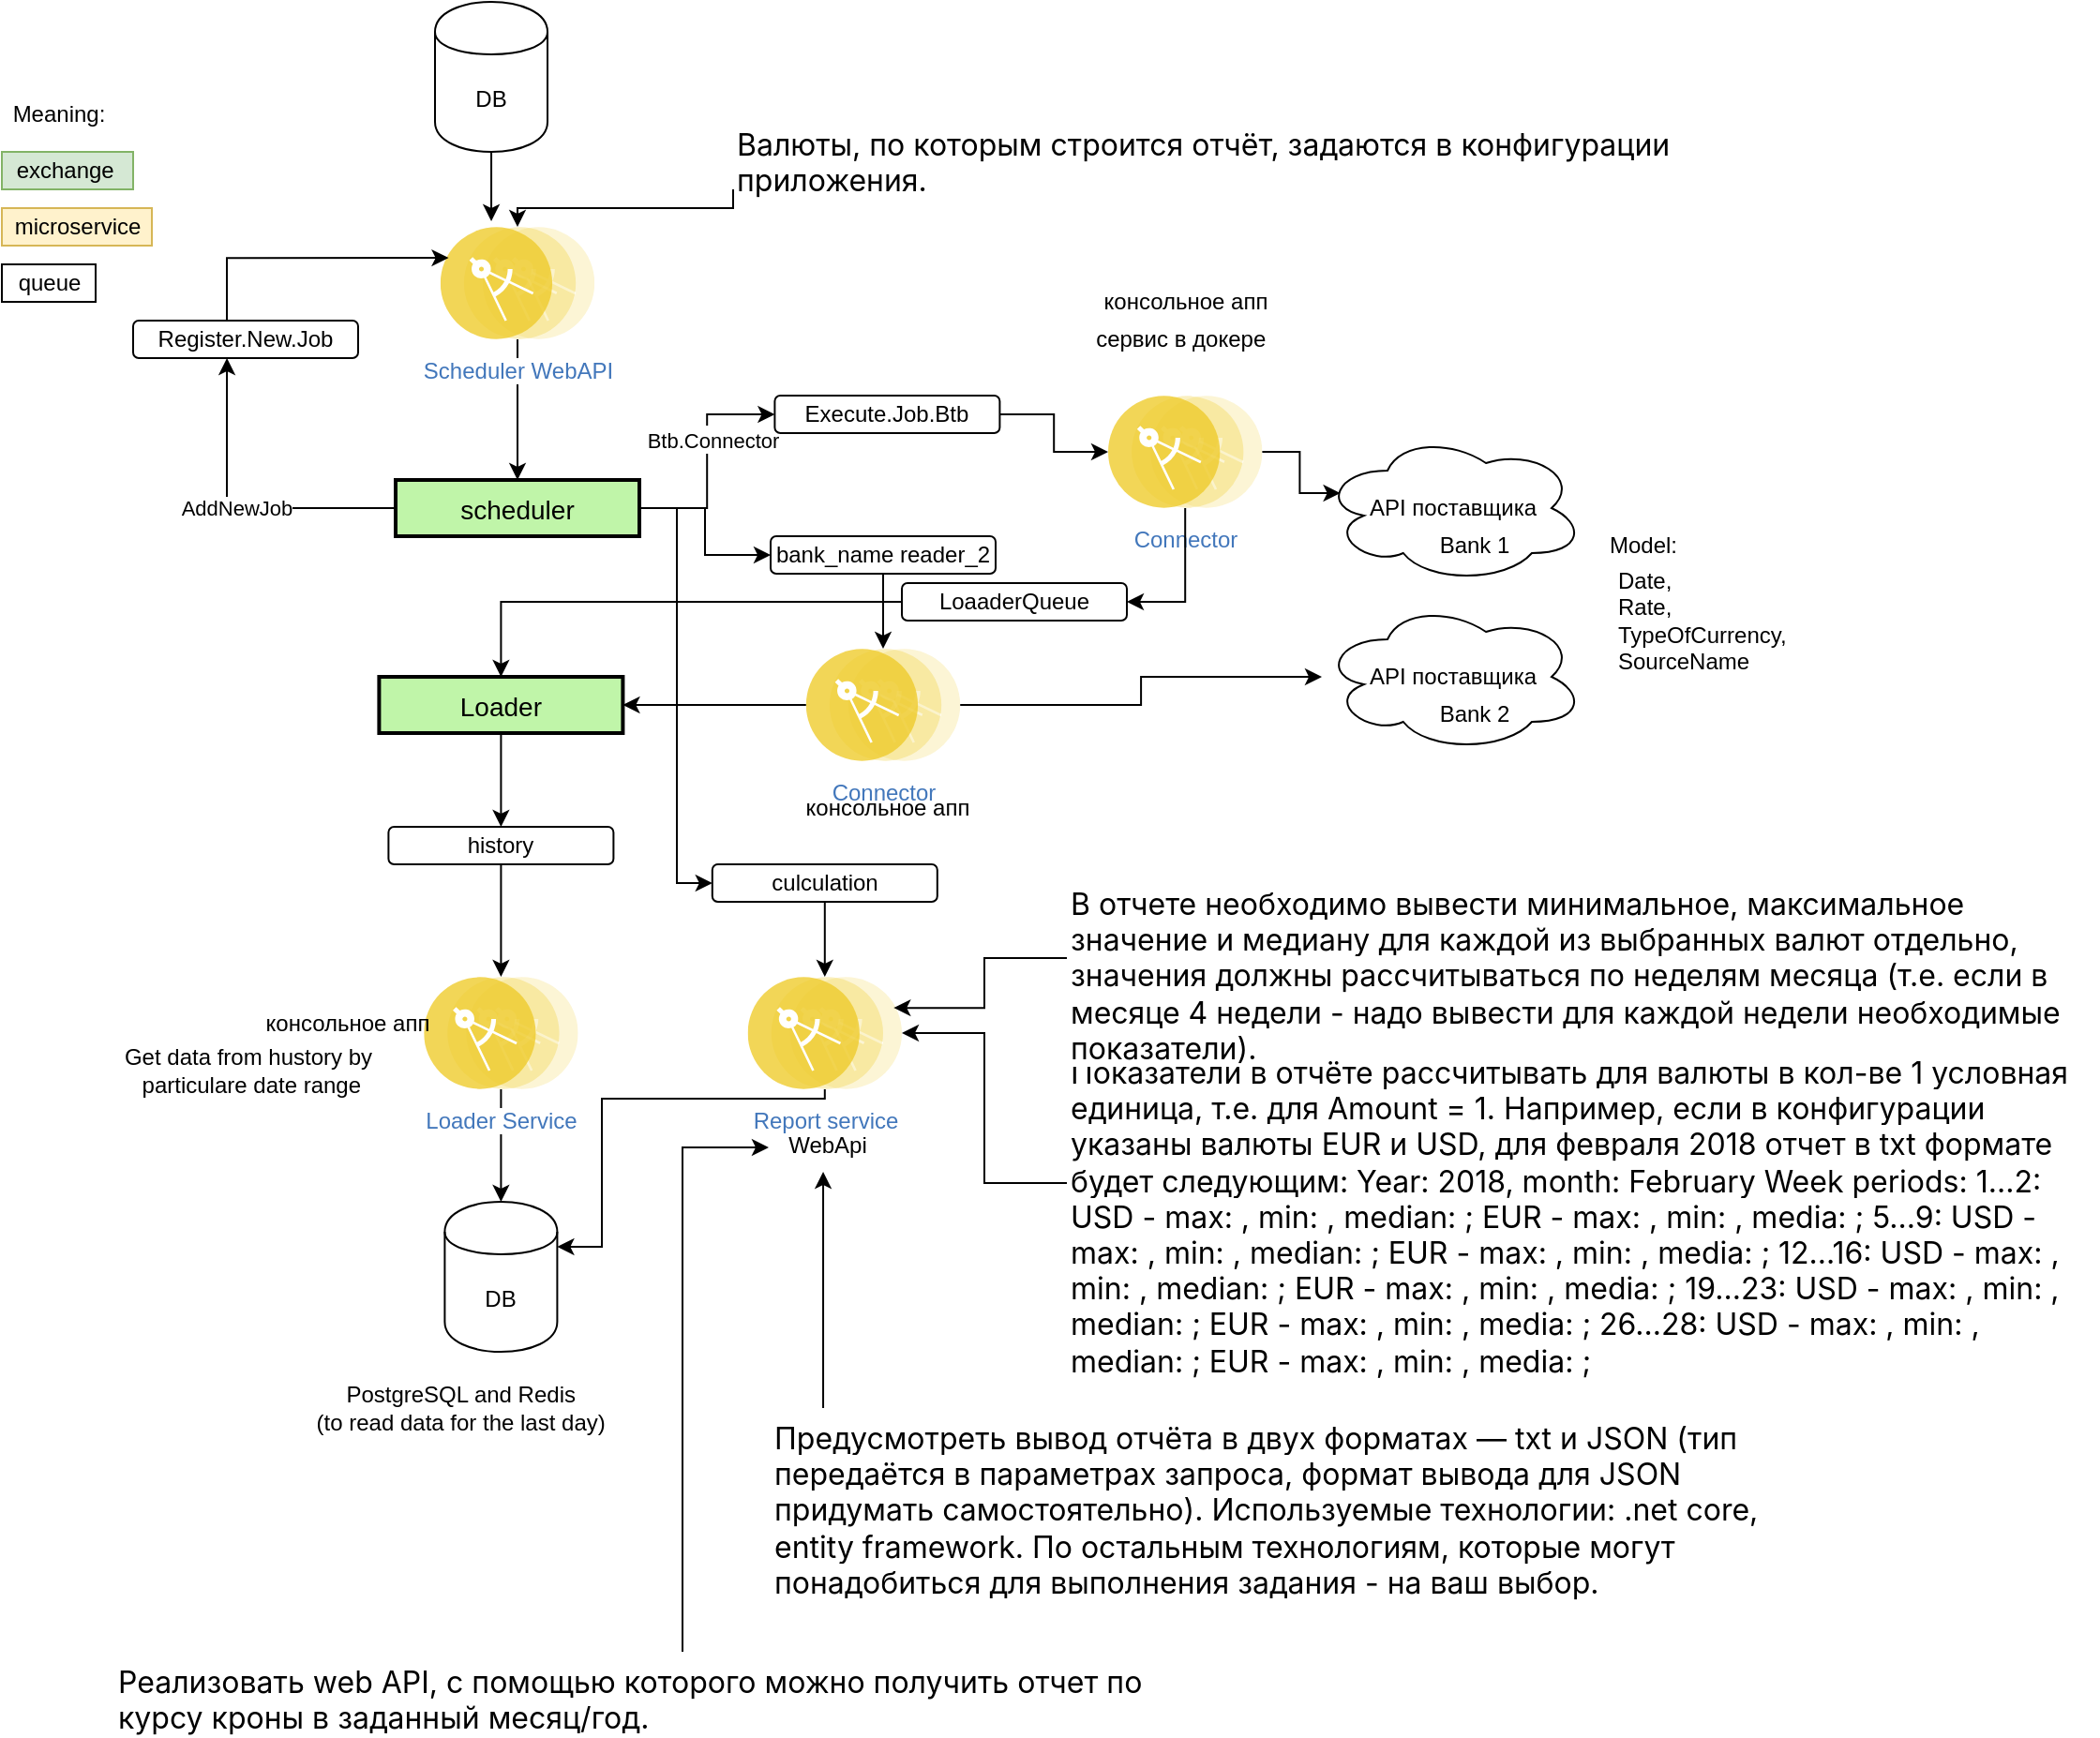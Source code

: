 <mxfile version="14.5.1" type="device"><diagram id="eIo0H9kK7ql945uVP1NC" name="Page-1"><mxGraphModel dx="501" dy="688" grid="1" gridSize="10" guides="1" tooltips="1" connect="1" arrows="1" fold="1" page="1" pageScale="1" pageWidth="827" pageHeight="1169" math="0" shadow="0"><root><mxCell id="0"/><mxCell id="1" parent="0"/><mxCell id="A9RpcKW8iGnLrgXB2_h8-4" style="edgeStyle=orthogonalEdgeStyle;rounded=0;orthogonalLoop=1;jettySize=auto;html=1;" parent="1" source="-Gu_LQZito7tzr1x9Rmg-1" target="A9RpcKW8iGnLrgXB2_h8-1" edge="1"><mxGeometry relative="1" as="geometry"/></mxCell><mxCell id="A9RpcKW8iGnLrgXB2_h8-13" style="edgeStyle=orthogonalEdgeStyle;rounded=0;orthogonalLoop=1;jettySize=auto;html=1;" parent="1" source="-Gu_LQZito7tzr1x9Rmg-1" target="A9RpcKW8iGnLrgXB2_h8-10" edge="1"><mxGeometry relative="1" as="geometry"/></mxCell><mxCell id="-Gu_LQZito7tzr1x9Rmg-1" value="Connector" style="aspect=fixed;perimeter=ellipsePerimeter;html=1;align=center;shadow=0;dashed=0;fontColor=#4277BB;labelBackgroundColor=#ffffff;fontSize=12;spacingTop=3;image;image=img/lib/ibm/applications/microservice.svg;" parent="1" vertex="1"><mxGeometry x="1378.9" y="375" width="82.2" height="60" as="geometry"/></mxCell><mxCell id="A9RpcKW8iGnLrgXB2_h8-8" style="edgeStyle=orthogonalEdgeStyle;rounded=0;orthogonalLoop=1;jettySize=auto;html=1;entryX=0;entryY=0.5;entryDx=0;entryDy=0;" parent="1" source="-Gu_LQZito7tzr1x9Rmg-2" target="A9RpcKW8iGnLrgXB2_h8-6" edge="1"><mxGeometry relative="1" as="geometry"/></mxCell><mxCell id="A9RpcKW8iGnLrgXB2_h8-22" style="edgeStyle=orthogonalEdgeStyle;rounded=0;orthogonalLoop=1;jettySize=auto;html=1;entryX=0;entryY=0.5;entryDx=0;entryDy=0;" parent="1" source="-Gu_LQZito7tzr1x9Rmg-2" target="A9RpcKW8iGnLrgXB2_h8-21" edge="1"><mxGeometry relative="1" as="geometry"/></mxCell><mxCell id="debVRFd0ETd9i8WEl1lf-6" value="t" style="edgeLabel;html=1;align=center;verticalAlign=middle;resizable=0;points=[];" parent="A9RpcKW8iGnLrgXB2_h8-22" vertex="1" connectable="0"><mxGeometry x="0.213" y="1" relative="1" as="geometry"><mxPoint as="offset"/></mxGeometry></mxCell><mxCell id="debVRFd0ETd9i8WEl1lf-7" value="Btb.Connector" style="edgeLabel;html=1;align=center;verticalAlign=middle;resizable=0;points=[];" parent="A9RpcKW8iGnLrgXB2_h8-22" vertex="1" connectable="0"><mxGeometry x="0.18" y="-3" relative="1" as="geometry"><mxPoint as="offset"/></mxGeometry></mxCell><mxCell id="A9RpcKW8iGnLrgXB2_h8-47" style="edgeStyle=orthogonalEdgeStyle;rounded=0;orthogonalLoop=1;jettySize=auto;html=1;entryX=0;entryY=0.5;entryDx=0;entryDy=0;" parent="1" source="-Gu_LQZito7tzr1x9Rmg-2" target="A9RpcKW8iGnLrgXB2_h8-44" edge="1"><mxGeometry relative="1" as="geometry"><Array as="points"><mxPoint x="1310" y="300"/><mxPoint x="1310" y="500"/></Array></mxGeometry></mxCell><mxCell id="debVRFd0ETd9i8WEl1lf-4" value="AddNewJob" style="edgeStyle=orthogonalEdgeStyle;rounded=0;orthogonalLoop=1;jettySize=auto;html=1;entryX=0.417;entryY=1;entryDx=0;entryDy=0;entryPerimeter=0;" parent="1" source="-Gu_LQZito7tzr1x9Rmg-2" target="debVRFd0ETd9i8WEl1lf-2" edge="1"><mxGeometry relative="1" as="geometry"/></mxCell><mxCell id="-Gu_LQZito7tzr1x9Rmg-2" value="scheduler" style="strokeWidth=2;dashed=0;align=center;fontSize=14;shape=rect;fillColor=#c0f5a9;strokeColor=#000000;" parent="1" vertex="1"><mxGeometry x="1160" y="285" width="130" height="30" as="geometry"/></mxCell><mxCell id="A9RpcKW8iGnLrgXB2_h8-1" value="API поставщика" style="ellipse;shape=cloud;whiteSpace=wrap;html=1;" parent="1" vertex="1"><mxGeometry x="1654" y="350" width="140" height="80" as="geometry"/></mxCell><mxCell id="A9RpcKW8iGnLrgXB2_h8-7" style="edgeStyle=orthogonalEdgeStyle;rounded=0;orthogonalLoop=1;jettySize=auto;html=1;" parent="1" source="A9RpcKW8iGnLrgXB2_h8-5" target="-Gu_LQZito7tzr1x9Rmg-2" edge="1"><mxGeometry relative="1" as="geometry"/></mxCell><mxCell id="A9RpcKW8iGnLrgXB2_h8-5" value="Scheduler WebAPI" style="aspect=fixed;perimeter=ellipsePerimeter;html=1;align=center;shadow=0;dashed=0;fontColor=#4277BB;labelBackgroundColor=#ffffff;fontSize=12;spacingTop=3;image;image=img/lib/ibm/applications/microservice.svg;" parent="1" vertex="1"><mxGeometry x="1183.9" y="150" width="82.2" height="60" as="geometry"/></mxCell><mxCell id="A9RpcKW8iGnLrgXB2_h8-9" style="edgeStyle=orthogonalEdgeStyle;rounded=0;orthogonalLoop=1;jettySize=auto;html=1;" parent="1" source="A9RpcKW8iGnLrgXB2_h8-6" target="-Gu_LQZito7tzr1x9Rmg-1" edge="1"><mxGeometry relative="1" as="geometry"/></mxCell><mxCell id="A9RpcKW8iGnLrgXB2_h8-6" value="bank_name reader_2" style="rounded=1;whiteSpace=wrap;html=1;" parent="1" vertex="1"><mxGeometry x="1360" y="315" width="120" height="20" as="geometry"/></mxCell><mxCell id="A9RpcKW8iGnLrgXB2_h8-16" style="edgeStyle=orthogonalEdgeStyle;rounded=0;orthogonalLoop=1;jettySize=auto;html=1;entryX=0.5;entryY=0;entryDx=0;entryDy=0;" parent="1" source="A9RpcKW8iGnLrgXB2_h8-10" target="A9RpcKW8iGnLrgXB2_h8-15" edge="1"><mxGeometry relative="1" as="geometry"/></mxCell><mxCell id="A9RpcKW8iGnLrgXB2_h8-10" value="Loader" style="strokeWidth=2;dashed=0;align=center;fontSize=14;shape=rect;fillColor=#c0f5a9;strokeColor=#000000;" parent="1" vertex="1"><mxGeometry x="1151.2" y="390" width="130" height="30" as="geometry"/></mxCell><mxCell id="A9RpcKW8iGnLrgXB2_h8-19" value="" style="edgeStyle=orthogonalEdgeStyle;rounded=0;orthogonalLoop=1;jettySize=auto;html=1;" parent="1" source="A9RpcKW8iGnLrgXB2_h8-14" target="A9RpcKW8iGnLrgXB2_h8-18" edge="1"><mxGeometry relative="1" as="geometry"/></mxCell><mxCell id="A9RpcKW8iGnLrgXB2_h8-14" value="Loader Service" style="aspect=fixed;perimeter=ellipsePerimeter;html=1;align=center;shadow=0;dashed=0;fontColor=#4277BB;labelBackgroundColor=#ffffff;fontSize=12;spacingTop=3;image;image=img/lib/ibm/applications/microservice.svg;" parent="1" vertex="1"><mxGeometry x="1175.1" y="550" width="82.2" height="60" as="geometry"/></mxCell><mxCell id="A9RpcKW8iGnLrgXB2_h8-17" style="edgeStyle=orthogonalEdgeStyle;rounded=0;orthogonalLoop=1;jettySize=auto;html=1;entryX=0.5;entryY=0;entryDx=0;entryDy=0;" parent="1" source="A9RpcKW8iGnLrgXB2_h8-15" target="A9RpcKW8iGnLrgXB2_h8-14" edge="1"><mxGeometry relative="1" as="geometry"/></mxCell><mxCell id="A9RpcKW8iGnLrgXB2_h8-15" value="history" style="rounded=1;whiteSpace=wrap;html=1;" parent="1" vertex="1"><mxGeometry x="1156.2" y="470" width="120" height="20" as="geometry"/></mxCell><mxCell id="A9RpcKW8iGnLrgXB2_h8-18" value="DB" style="shape=cylinder;whiteSpace=wrap;html=1;boundedLbl=1;backgroundOutline=1;" parent="1" vertex="1"><mxGeometry x="1186.2" y="670" width="60" height="80" as="geometry"/></mxCell><mxCell id="A9RpcKW8iGnLrgXB2_h8-26" style="edgeStyle=orthogonalEdgeStyle;rounded=0;orthogonalLoop=1;jettySize=auto;html=1;entryX=0.07;entryY=0.4;entryDx=0;entryDy=0;entryPerimeter=0;" parent="1" source="A9RpcKW8iGnLrgXB2_h8-20" target="A9RpcKW8iGnLrgXB2_h8-25" edge="1"><mxGeometry relative="1" as="geometry"/></mxCell><mxCell id="A9RpcKW8iGnLrgXB2_h8-27" style="edgeStyle=orthogonalEdgeStyle;rounded=0;orthogonalLoop=1;jettySize=auto;html=1;entryX=0.5;entryY=0;entryDx=0;entryDy=0;" parent="1" source="3eiuZUV-gCaC81yNAurO-5" target="A9RpcKW8iGnLrgXB2_h8-10" edge="1"><mxGeometry relative="1" as="geometry"><Array as="points"><mxPoint x="1216" y="350"/></Array></mxGeometry></mxCell><mxCell id="A9RpcKW8iGnLrgXB2_h8-20" value="Connector" style="aspect=fixed;perimeter=ellipsePerimeter;html=1;align=center;shadow=0;dashed=0;fontColor=#4277BB;labelBackgroundColor=#ffffff;fontSize=12;spacingTop=3;image;image=img/lib/ibm/applications/microservice.svg;" parent="1" vertex="1"><mxGeometry x="1540" y="240" width="82.2" height="60" as="geometry"/></mxCell><mxCell id="A9RpcKW8iGnLrgXB2_h8-23" style="edgeStyle=orthogonalEdgeStyle;rounded=0;orthogonalLoop=1;jettySize=auto;html=1;" parent="1" source="A9RpcKW8iGnLrgXB2_h8-21" target="A9RpcKW8iGnLrgXB2_h8-20" edge="1"><mxGeometry relative="1" as="geometry"/></mxCell><mxCell id="A9RpcKW8iGnLrgXB2_h8-21" value="Execute.Job.Btb" style="rounded=1;whiteSpace=wrap;html=1;" parent="1" vertex="1"><mxGeometry x="1362.2" y="240" width="120" height="20" as="geometry"/></mxCell><mxCell id="A9RpcKW8iGnLrgXB2_h8-25" value="API поставщика" style="ellipse;shape=cloud;whiteSpace=wrap;html=1;" parent="1" vertex="1"><mxGeometry x="1654" y="260" width="140" height="80" as="geometry"/></mxCell><mxCell id="A9RpcKW8iGnLrgXB2_h8-43" style="edgeStyle=orthogonalEdgeStyle;rounded=0;orthogonalLoop=1;jettySize=auto;html=1;entryX=1;entryY=0.3;entryDx=0;entryDy=0;" parent="1" source="A9RpcKW8iGnLrgXB2_h8-42" target="A9RpcKW8iGnLrgXB2_h8-18" edge="1"><mxGeometry relative="1" as="geometry"><Array as="points"><mxPoint x="1270" y="615"/><mxPoint x="1270" y="694"/></Array></mxGeometry></mxCell><mxCell id="A9RpcKW8iGnLrgXB2_h8-42" value="Report service" style="aspect=fixed;perimeter=ellipsePerimeter;html=1;align=center;shadow=0;dashed=0;fontColor=#4277BB;labelBackgroundColor=#ffffff;fontSize=12;spacingTop=3;image;image=img/lib/ibm/applications/microservice.svg;" parent="1" vertex="1"><mxGeometry x="1347.8" y="550" width="82.2" height="60" as="geometry"/></mxCell><mxCell id="A9RpcKW8iGnLrgXB2_h8-46" style="edgeStyle=orthogonalEdgeStyle;rounded=0;orthogonalLoop=1;jettySize=auto;html=1;" parent="1" source="A9RpcKW8iGnLrgXB2_h8-44" target="A9RpcKW8iGnLrgXB2_h8-42" edge="1"><mxGeometry relative="1" as="geometry"/></mxCell><mxCell id="A9RpcKW8iGnLrgXB2_h8-44" value="culculation" style="rounded=1;whiteSpace=wrap;html=1;" parent="1" vertex="1"><mxGeometry x="1328.9" y="490" width="120" height="20" as="geometry"/></mxCell><mxCell id="A9RpcKW8iGnLrgXB2_h8-49" style="edgeStyle=orthogonalEdgeStyle;rounded=0;orthogonalLoop=1;jettySize=auto;html=1;entryX=0.467;entryY=1.2;entryDx=0;entryDy=0;entryPerimeter=0;" parent="1" source="A9RpcKW8iGnLrgXB2_h8-48" target="mn9FHSqeeHd4KauA4sb--15" edge="1"><mxGeometry relative="1" as="geometry"><mxPoint x="1320" y="750" as="targetPoint"/><Array as="points"><mxPoint x="1388" y="790"/><mxPoint x="1388" y="790"/></Array></mxGeometry></mxCell><mxCell id="A9RpcKW8iGnLrgXB2_h8-48" value="&lt;!--StartFragment--&gt;&lt;span style=&quot;font-family: -apple-system, BlinkMacSystemFont, &amp;quot;Segoe UI&amp;quot;, Helvetica, Arial, sans-serif, &amp;quot;Apple Color Emoji&amp;quot;, &amp;quot;Segoe UI Emoji&amp;quot;; font-size: 16px; font-style: normal; font-variant-ligatures: normal; font-variant-caps: normal; font-weight: 400; letter-spacing: normal; orphans: 2; text-align: left; text-indent: 0px; text-transform: none; widows: 2; word-spacing: 0px; -webkit-text-stroke-width: 0px; background-color: rgb(255, 255, 255); text-decoration-style: initial; text-decoration-color: initial; float: none; display: inline !important;&quot;&gt;Предусмотреть вывод отчёта в двух форматах — txt и JSON (тип передаётся в параметрах запроса, формат вывода для JSON придумать самостоятельно). Используемые технологии: .net core, entity framework. По остальным технологиям, которые могут понадобиться для выполнения задания - на ваш выбор.&lt;span style=&quot;&quot;&gt;&amp;nbsp;&lt;/span&gt;&lt;/span&gt;&lt;!--EndFragment--&gt;" style="text;whiteSpace=wrap;html=1;" parent="1" vertex="1"><mxGeometry x="1360" y="780" width="550" height="90" as="geometry"/></mxCell><mxCell id="A9RpcKW8iGnLrgXB2_h8-51" style="edgeStyle=orthogonalEdgeStyle;rounded=0;orthogonalLoop=1;jettySize=auto;html=1;" parent="1" source="A9RpcKW8iGnLrgXB2_h8-50" target="A9RpcKW8iGnLrgXB2_h8-5" edge="1"><mxGeometry relative="1" as="geometry"><Array as="points"><mxPoint x="1340" y="140"/><mxPoint x="1225" y="140"/></Array></mxGeometry></mxCell><mxCell id="A9RpcKW8iGnLrgXB2_h8-50" value="&lt;!--StartFragment--&gt;&lt;span style=&quot;font-family: -apple-system, BlinkMacSystemFont, &amp;quot;Segoe UI&amp;quot;, Helvetica, Arial, sans-serif, &amp;quot;Apple Color Emoji&amp;quot;, &amp;quot;Segoe UI Emoji&amp;quot;; font-size: 16px; font-style: normal; font-variant-ligatures: normal; font-variant-caps: normal; font-weight: 400; letter-spacing: normal; orphans: 2; text-align: left; text-indent: 0px; text-transform: none; widows: 2; word-spacing: 0px; -webkit-text-stroke-width: 0px; background-color: rgb(255, 255, 255); text-decoration-style: initial; text-decoration-color: initial; float: none; display: inline !important;&quot;&gt;Валюты, по которым строится отчёт, задаются в конфигурации приложения.&lt;/span&gt;&lt;!--EndFragment--&gt;" style="text;whiteSpace=wrap;html=1;" parent="1" vertex="1"><mxGeometry x="1340" y="90" width="550" height="40" as="geometry"/></mxCell><mxCell id="A9RpcKW8iGnLrgXB2_h8-53" style="edgeStyle=orthogonalEdgeStyle;rounded=0;orthogonalLoop=1;jettySize=auto;html=1;" parent="1" source="A9RpcKW8iGnLrgXB2_h8-52" target="A9RpcKW8iGnLrgXB2_h8-42" edge="1"><mxGeometry relative="1" as="geometry"/></mxCell><mxCell id="A9RpcKW8iGnLrgXB2_h8-52" value="&lt;!--StartFragment--&gt;&lt;span style=&quot;font-family: -apple-system, BlinkMacSystemFont, &amp;quot;Segoe UI&amp;quot;, Helvetica, Arial, sans-serif, &amp;quot;Apple Color Emoji&amp;quot;, &amp;quot;Segoe UI Emoji&amp;quot;; font-size: 16px; font-style: normal; font-variant-ligatures: normal; font-variant-caps: normal; font-weight: 400; letter-spacing: normal; orphans: 2; text-align: left; text-indent: 0px; text-transform: none; widows: 2; word-spacing: 0px; -webkit-text-stroke-width: 0px; background-color: rgb(255, 255, 255); text-decoration-style: initial; text-decoration-color: initial; float: none; display: inline !important;&quot;&gt;Показатели в отчёте рассчитывать для валюты в кол-ве 1 условная единица, т.е. для Amount = 1. Например, если в конфигурации указаны валюты EUR и USD, для февраля 2018 отчет в txt формате будет следующим: Year: 2018, month: February Week periods: 1...2: USD - max: , min: , median: ; EUR - max: , min: , media: ; 5...9: USD - max: , min: , median: ; EUR - max: , min: , media: ; 12...16: USD - max: , min: , median: ; EUR - max: , min: , media: ; 19...23: USD - max: , min: , median: ; EUR - max: , min: , media: ; 26...28: USD - max: , min: , median: ; EUR - max: , min: , media: ;&lt;/span&gt;&lt;!--EndFragment--&gt;" style="text;whiteSpace=wrap;html=1;" parent="1" vertex="1"><mxGeometry x="1518" y="585" width="550" height="150" as="geometry"/></mxCell><mxCell id="A9RpcKW8iGnLrgXB2_h8-55" style="edgeStyle=orthogonalEdgeStyle;rounded=0;orthogonalLoop=1;jettySize=auto;html=1;entryX=-0.017;entryY=0.55;entryDx=0;entryDy=0;entryPerimeter=0;" parent="1" target="mn9FHSqeeHd4KauA4sb--15" edge="1"><mxGeometry relative="1" as="geometry"><mxPoint x="1313" y="910" as="sourcePoint"/><Array as="points"><mxPoint x="1313" y="641"/></Array><mxPoint x="1370" y="680" as="targetPoint"/></mxGeometry></mxCell><mxCell id="A9RpcKW8iGnLrgXB2_h8-54" value="&lt;!--StartFragment--&gt;&lt;span style=&quot;font-family: -apple-system, BlinkMacSystemFont, &amp;quot;Segoe UI&amp;quot;, Helvetica, Arial, sans-serif, &amp;quot;Apple Color Emoji&amp;quot;, &amp;quot;Segoe UI Emoji&amp;quot;; font-size: 16px; font-style: normal; font-variant-ligatures: normal; font-variant-caps: normal; font-weight: 400; letter-spacing: normal; orphans: 2; text-align: left; text-indent: 0px; text-transform: none; widows: 2; word-spacing: 0px; -webkit-text-stroke-width: 0px; background-color: rgb(255, 255, 255); text-decoration-style: initial; text-decoration-color: initial; float: none; display: inline !important;&quot;&gt;Реализовать web API, с помощью которого можно получить отчет по курсу кроны в заданный месяц/год.&lt;/span&gt;&lt;!--EndFragment--&gt;" style="text;whiteSpace=wrap;html=1;" parent="1" vertex="1"><mxGeometry x="1010" y="910" width="550" height="40" as="geometry"/></mxCell><mxCell id="A9RpcKW8iGnLrgXB2_h8-57" style="edgeStyle=orthogonalEdgeStyle;rounded=0;orthogonalLoop=1;jettySize=auto;html=1;entryX=1;entryY=0.25;entryDx=0;entryDy=0;" parent="1" source="A9RpcKW8iGnLrgXB2_h8-56" target="A9RpcKW8iGnLrgXB2_h8-42" edge="1"><mxGeometry relative="1" as="geometry"/></mxCell><mxCell id="A9RpcKW8iGnLrgXB2_h8-56" value="&lt;!--StartFragment--&gt;&lt;span style=&quot;font-family: -apple-system, BlinkMacSystemFont, &amp;quot;Segoe UI&amp;quot;, Helvetica, Arial, sans-serif, &amp;quot;Apple Color Emoji&amp;quot;, &amp;quot;Segoe UI Emoji&amp;quot;; font-size: 16px; font-style: normal; font-variant-ligatures: normal; font-variant-caps: normal; font-weight: 400; letter-spacing: normal; orphans: 2; text-align: left; text-indent: 0px; text-transform: none; widows: 2; word-spacing: 0px; -webkit-text-stroke-width: 0px; background-color: rgb(255, 255, 255); text-decoration-style: initial; text-decoration-color: initial; float: none; display: inline !important;&quot;&gt;В отчете необходимо вывести минимальное, максимальное значение и медиану для каждой из выбранных валют отдельно, значения должны рассчитываться по неделям месяца (т.е. если в месяце 4 недели - надо вывести для каждой недели необходимые показатели).&lt;/span&gt;&lt;!--EndFragment--&gt;" style="text;whiteSpace=wrap;html=1;" parent="1" vertex="1"><mxGeometry x="1518" y="495" width="550" height="90" as="geometry"/></mxCell><mxCell id="mn9FHSqeeHd4KauA4sb--1" value="сервис в докере&amp;nbsp;" style="text;html=1;align=center;verticalAlign=middle;resizable=0;points=[];autosize=1;" parent="1" vertex="1"><mxGeometry x="1525" y="200" width="110" height="20" as="geometry"/></mxCell><mxCell id="mn9FHSqeeHd4KauA4sb--2" value="Date, &lt;br&gt;Rate, &lt;br&gt;TypeOfCurrency, &lt;br&gt;SourceName" style="text;html=1;align=left;verticalAlign=middle;resizable=0;points=[];autosize=1;" parent="1" vertex="1"><mxGeometry x="1810" y="330" width="110" height="60" as="geometry"/></mxCell><mxCell id="mn9FHSqeeHd4KauA4sb--4" value="PostgreSQL and Redis&amp;nbsp;&lt;br&gt;&lt;span class=&quot;VIiyi&quot; lang=&quot;en&quot;&gt;(to read data for the last day)&lt;/span&gt;&amp;nbsp;" style="text;html=1;align=center;verticalAlign=middle;resizable=0;points=[];autosize=1;" parent="1" vertex="1"><mxGeometry x="1111.2" y="765" width="170" height="30" as="geometry"/></mxCell><mxCell id="mn9FHSqeeHd4KauA4sb--5" value="Bank 1" style="text;html=1;align=center;verticalAlign=middle;resizable=0;points=[];autosize=1;" parent="1" vertex="1"><mxGeometry x="1710" y="310" width="50" height="20" as="geometry"/></mxCell><mxCell id="mn9FHSqeeHd4KauA4sb--6" value="Bank 2" style="text;html=1;align=center;verticalAlign=middle;resizable=0;points=[];autosize=1;" parent="1" vertex="1"><mxGeometry x="1710" y="400" width="50" height="20" as="geometry"/></mxCell><mxCell id="mn9FHSqeeHd4KauA4sb--7" value="exchange&amp;nbsp;" style="text;html=1;align=center;verticalAlign=middle;resizable=0;points=[];autosize=1;fillColor=#d5e8d4;strokeColor=#82b366;" parent="1" vertex="1"><mxGeometry x="950" y="110" width="70" height="20" as="geometry"/></mxCell><mxCell id="mn9FHSqeeHd4KauA4sb--8" value="Meaning:" style="text;html=1;align=center;verticalAlign=middle;resizable=0;points=[];autosize=1;" parent="1" vertex="1"><mxGeometry x="950" y="80" width="60" height="20" as="geometry"/></mxCell><mxCell id="mn9FHSqeeHd4KauA4sb--10" value="microservice" style="text;html=1;align=center;verticalAlign=middle;resizable=0;points=[];autosize=1;fillColor=#fff2cc;strokeColor=#d6b656;" parent="1" vertex="1"><mxGeometry x="950" y="140" width="80" height="20" as="geometry"/></mxCell><mxCell id="mn9FHSqeeHd4KauA4sb--11" value="queue" style="text;html=1;align=center;verticalAlign=middle;resizable=0;points=[];autosize=1;rounded=0;strokeColor=#000000;" parent="1" vertex="1"><mxGeometry x="950" y="170" width="50" height="20" as="geometry"/></mxCell><mxCell id="mn9FHSqeeHd4KauA4sb--12" value="консольное апп" style="text;html=1;align=center;verticalAlign=middle;resizable=0;points=[];autosize=1;" parent="1" vertex="1"><mxGeometry x="1531.1" y="180" width="100" height="20" as="geometry"/></mxCell><mxCell id="mn9FHSqeeHd4KauA4sb--13" value="консольное апп" style="text;html=1;align=center;verticalAlign=middle;resizable=0;points=[];autosize=1;" parent="1" vertex="1"><mxGeometry x="1372.2" y="450" width="100" height="20" as="geometry"/></mxCell><mxCell id="mn9FHSqeeHd4KauA4sb--14" value="консольное апп" style="text;html=1;align=center;verticalAlign=middle;resizable=0;points=[];autosize=1;" parent="1" vertex="1"><mxGeometry x="1083.9" y="565" width="100" height="20" as="geometry"/></mxCell><mxCell id="mn9FHSqeeHd4KauA4sb--15" value="WebApi" style="text;html=1;align=center;verticalAlign=middle;resizable=0;points=[];autosize=1;" parent="1" vertex="1"><mxGeometry x="1360.0" y="630" width="60" height="20" as="geometry"/></mxCell><mxCell id="mn9FHSqeeHd4KauA4sb--16" value="Model:" style="text;html=1;align=center;verticalAlign=middle;resizable=0;points=[];autosize=1;" parent="1" vertex="1"><mxGeometry x="1800" y="310" width="50" height="20" as="geometry"/></mxCell><mxCell id="mn9FHSqeeHd4KauA4sb--18" value="Get data from hustory by&lt;br&gt;&amp;nbsp;particulare date range" style="text;html=1;align=center;verticalAlign=middle;resizable=0;points=[];autosize=1;" parent="1" vertex="1"><mxGeometry x="1006.2" y="585" width="150" height="30" as="geometry"/></mxCell><mxCell id="debVRFd0ETd9i8WEl1lf-5" style="edgeStyle=orthogonalEdgeStyle;rounded=0;orthogonalLoop=1;jettySize=auto;html=1;exitX=0.5;exitY=0;exitDx=0;exitDy=0;entryX=0;entryY=0.25;entryDx=0;entryDy=0;" parent="1" source="debVRFd0ETd9i8WEl1lf-2" target="A9RpcKW8iGnLrgXB2_h8-5" edge="1"><mxGeometry relative="1" as="geometry"><Array as="points"><mxPoint x="1070" y="200"/><mxPoint x="1070" y="167"/></Array></mxGeometry></mxCell><mxCell id="debVRFd0ETd9i8WEl1lf-2" value="Register.New.Job" style="rounded=1;whiteSpace=wrap;html=1;" parent="1" vertex="1"><mxGeometry x="1020" y="200" width="120" height="20" as="geometry"/></mxCell><mxCell id="isr-ou7vm8mjks4NzyIr-2" style="edgeStyle=orthogonalEdgeStyle;rounded=0;orthogonalLoop=1;jettySize=auto;html=1;entryX=0.33;entryY=-0.05;entryDx=0;entryDy=0;entryPerimeter=0;" parent="1" source="isr-ou7vm8mjks4NzyIr-1" target="A9RpcKW8iGnLrgXB2_h8-5" edge="1"><mxGeometry relative="1" as="geometry"><mxPoint x="1211" y="140" as="targetPoint"/><Array as="points"/></mxGeometry></mxCell><mxCell id="isr-ou7vm8mjks4NzyIr-1" value="DB" style="shape=cylinder;whiteSpace=wrap;html=1;boundedLbl=1;backgroundOutline=1;" parent="1" vertex="1"><mxGeometry x="1181" y="30" width="60" height="80" as="geometry"/></mxCell><mxCell id="3eiuZUV-gCaC81yNAurO-5" value="LoaaderQueue" style="rounded=1;whiteSpace=wrap;html=1;" vertex="1" parent="1"><mxGeometry x="1430" y="340" width="120" height="20" as="geometry"/></mxCell><mxCell id="3eiuZUV-gCaC81yNAurO-7" style="edgeStyle=orthogonalEdgeStyle;rounded=0;orthogonalLoop=1;jettySize=auto;html=1;" edge="1" parent="1" source="A9RpcKW8iGnLrgXB2_h8-20"><mxGeometry relative="1" as="geometry"><Array as="points"><mxPoint x="1581" y="350"/></Array><mxPoint x="1581.1" y="300" as="sourcePoint"/><mxPoint x="1550" y="350" as="targetPoint"/></mxGeometry></mxCell></root></mxGraphModel></diagram></mxfile>